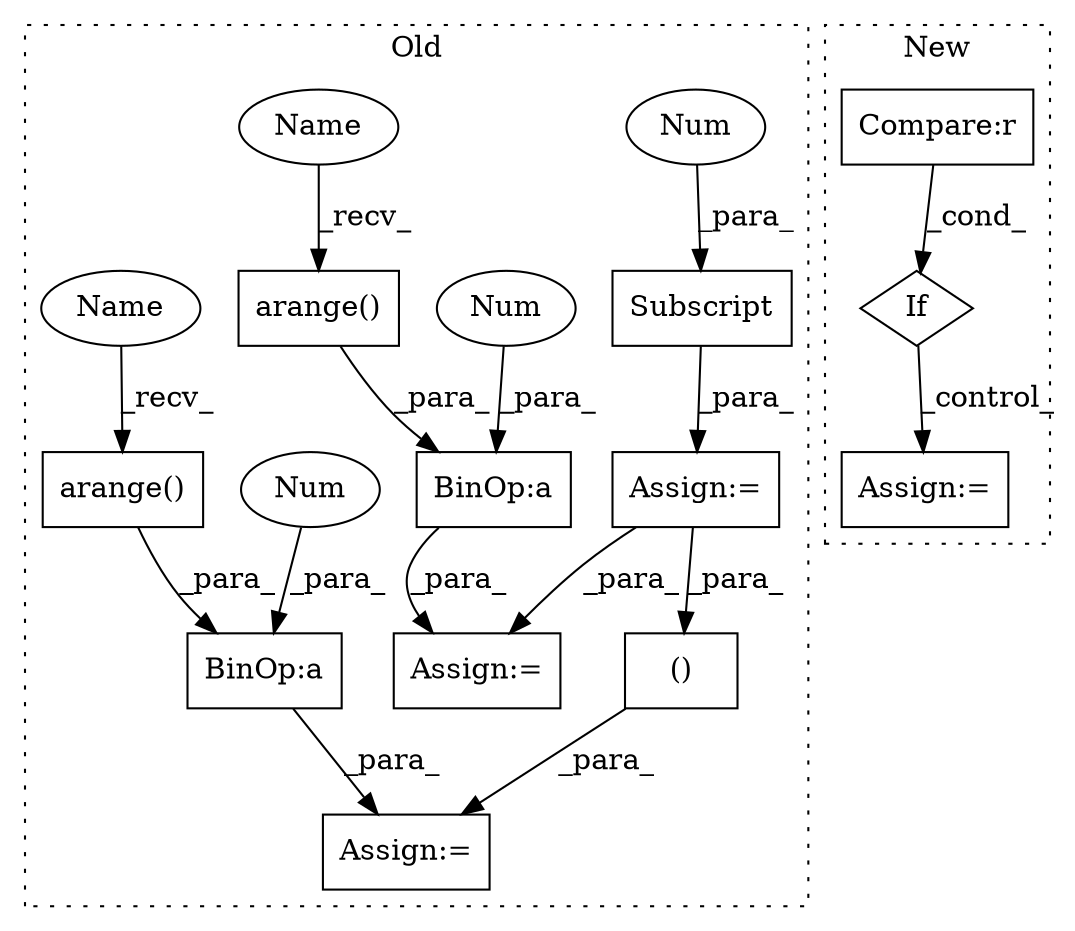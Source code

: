 digraph G {
subgraph cluster0 {
1 [label="arange()" a="75" s="21457,21470" l="9,39" shape="box"];
5 [label="Assign:=" a="68" s="21636" l="3" shape="box"];
6 [label="Assign:=" a="68" s="21367" l="3" shape="box"];
7 [label="Assign:=" a="68" s="21722" l="3" shape="box"];
8 [label="arange()" a="75" s="21548,21561" l="9,39" shape="box"];
9 [label="BinOp:a" a="82" s="21458" l="64" shape="box"];
10 [label="Num" a="76" s="21522" l="3" shape="ellipse"];
11 [label="BinOp:a" a="82" s="21549" l="64" shape="box"];
12 [label="()" a="54" s="21695" l="9" shape="box"];
13 [label="Num" a="76" s="21613" l="3" shape="ellipse"];
14 [label="Subscript" a="63" s="21370,0" l="14,0" shape="box"];
15 [label="Num" a="76" s="21382" l="1" shape="ellipse"];
16 [label="Name" a="87" s="21457" l="1" shape="ellipse"];
17 [label="Name" a="87" s="21548" l="1" shape="ellipse"];
label = "Old";
style="dotted";
}
subgraph cluster1 {
2 [label="If" a="96" s="23892" l="3" shape="diamond"];
3 [label="Assign:=" a="68" s="23936" l="3" shape="box"];
4 [label="Compare:r" a="40" s="23895" l="26" shape="box"];
label = "New";
style="dotted";
}
1 -> 9 [label="_para_"];
2 -> 3 [label="_control_"];
4 -> 2 [label="_cond_"];
6 -> 12 [label="_para_"];
6 -> 7 [label="_para_"];
8 -> 11 [label="_para_"];
9 -> 5 [label="_para_"];
10 -> 9 [label="_para_"];
11 -> 7 [label="_para_"];
12 -> 5 [label="_para_"];
13 -> 11 [label="_para_"];
14 -> 6 [label="_para_"];
15 -> 14 [label="_para_"];
16 -> 1 [label="_recv_"];
17 -> 8 [label="_recv_"];
}